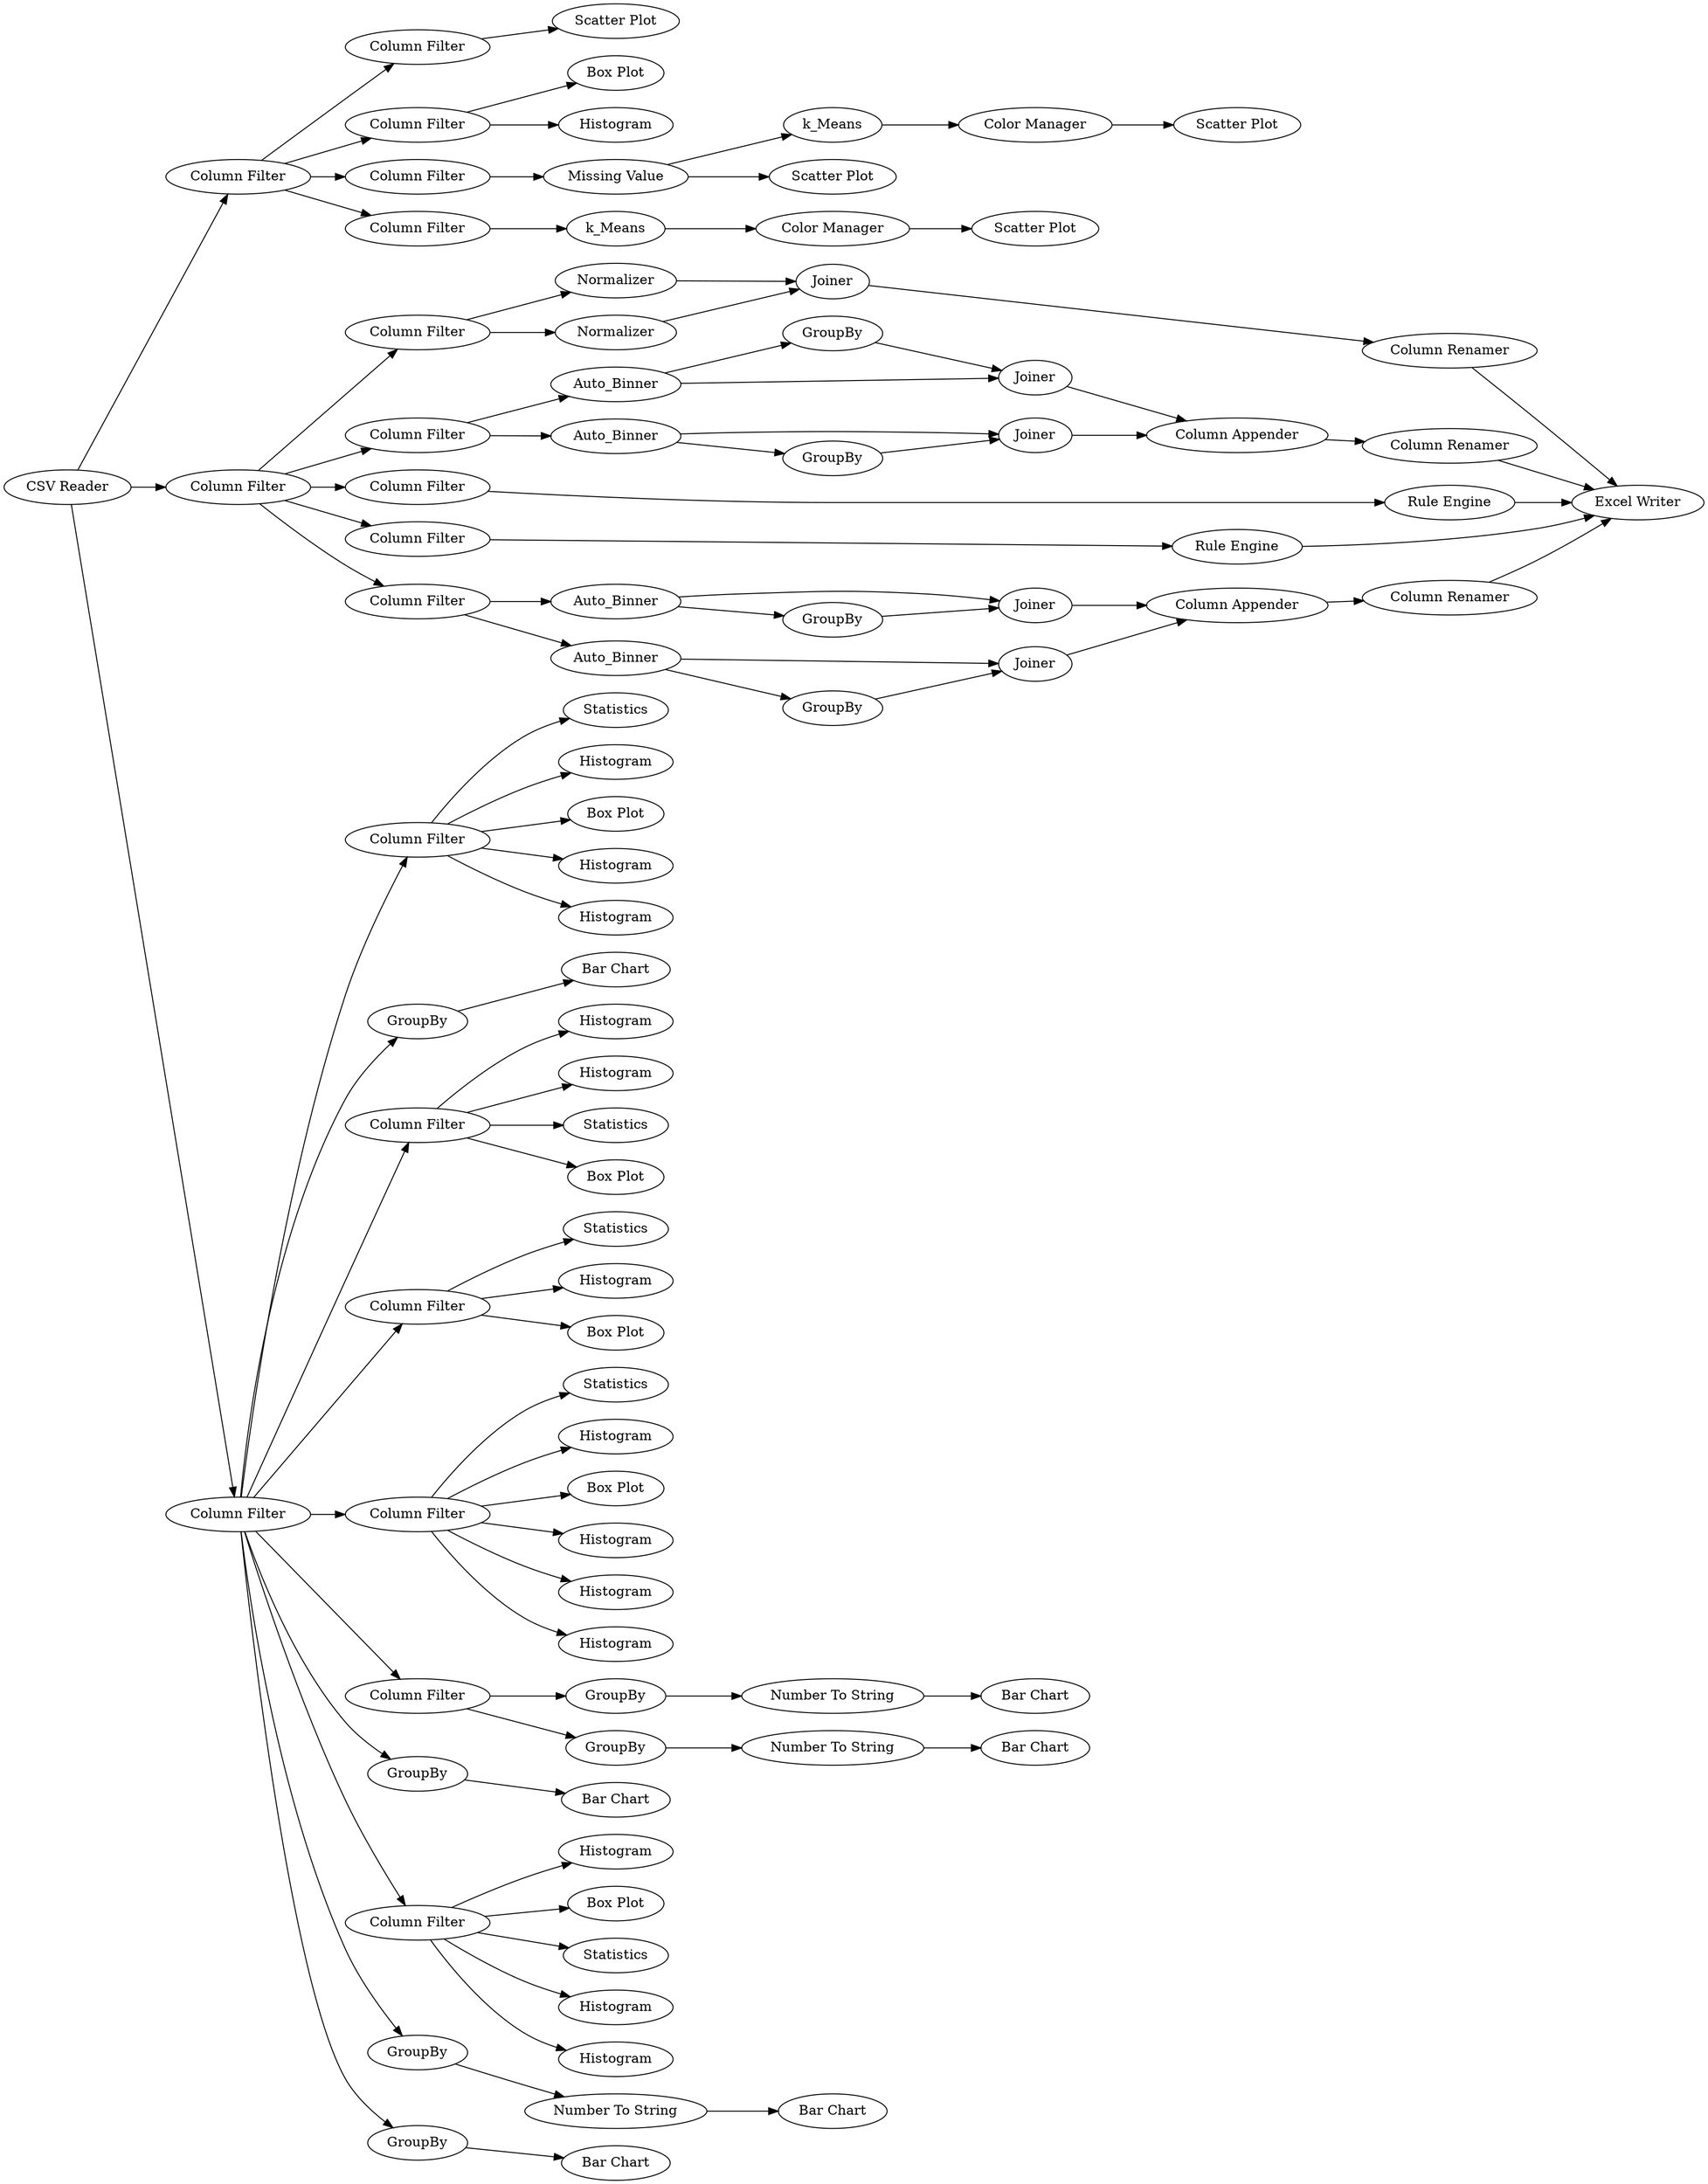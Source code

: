 digraph {
	"7636910822521244919_30" [label="Column Filter"]
	"7636910822521244919_121" [label="Scatter Plot"]
	"7636910822521244919_114" [label=k_Means]
	"7636910822521244919_51" [label="Column Filter"]
	"7636910822521244919_46" [label="Bar Chart"]
	"7636910822521244919_104" [label=Statistics]
	"7636910822521244919_52" [label=Statistics]
	"7636910822521244919_90" [label=Statistics]
	"7636910822521244919_20" [label="Column Filter"]
	"7636910822521244919_112" [label="Column Filter"]
	"7636910822521244919_91" [label=Histogram]
	"7636910822521244919_76" [label="Number To String"]
	"7636910822521244919_118" [label="Scatter Plot"]
	"7636910822521244919_27" [label=Joiner]
	"7636910822521244919_17" [label=Auto_Binner]
	"7636910822521244919_31" [label=Normalizer]
	"7636910822521244919_70" [label=Histogram]
	"7636910822521244919_85" [label=Histogram]
	"7636910822521244919_105" [label=Histogram]
	"7636910822521244919_93" [label=Histogram]
	"7636910822521244919_113" [label="Column Filter"]
	"7636910822521244919_50" [label=GroupBy]
	"7636910822521244919_36" [label="Column Filter"]
	"7636910822521244919_83" [label="Column Filter"]
	"7636910822521244919_26" [label=GroupBy]
	"7636910822521244919_92" [label="Box Plot"]
	"7636910822521244919_117" [label="Color Manager"]
	"7636910822521244919_116" [label="Scatter Plot"]
	"7636910822521244919_33" [label=Joiner]
	"7636910822521244919_103" [label="Column Filter"]
	"7636910822521244919_100" [label="Column Filter"]
	"7636910822521244919_44" [label="Column Renamer"]
	"7636910822521244919_22" [label=Joiner]
	"7636910822521244919_40" [label="Column Appender"]
	"7636910822521244919_82" [label=Histogram]
	"7636910822521244919_48" [label="Bar Chart"]
	"7636910822521244919_21" [label=GroupBy]
	"7636910822521244919_98" [label="Box Plot"]
	"7636910822521244919_3" [label="CSV Reader"]
	"7636910822521244919_119" [label="Scatter Plot"]
	"7636910822521244919_41" [label="Excel Writer"]
	"7636910822521244919_54" [label="Box Plot"]
	"7636910822521244919_24" [label=Joiner]
	"7636910822521244919_115" [label="Missing Value"]
	"7636910822521244919_89" [label="Column Filter"]
	"7636910822521244919_96" [label=Statistics]
	"7636910822521244919_120" [label="Color Manager"]
	"7636910822521244919_101" [label="Column Filter"]
	"7636910822521244919_106" [label="Column Filter"]
	"7636910822521244919_75" [label="Bar Chart"]
	"7636910822521244919_94" [label=Histogram]
	"7636910822521244919_77" [label="Bar Chart"]
	"7636910822521244919_78" [label="Number To String"]
	"7636910822521244919_42" [label="Column Renamer"]
	"7636910822521244919_111" [label="Column Filter"]
	"7636910822521244919_69" [label=Histogram]
	"7636910822521244919_64" [label=GroupBy]
	"7636910822521244919_35" [label="Rule Engine"]
	"7636910822521244919_87" [label=Histogram]
	"7636910822521244919_25" [label=Joiner]
	"7636910822521244919_84" [label=Statistics]
	"7636910822521244919_102" [label="Box Plot"]
	"7636910822521244919_47" [label="Number To String"]
	"7636910822521244919_107" [label="Box Plot"]
	"7636910822521244919_16" [label=Auto_Binner]
	"7636910822521244919_32" [label=Normalizer]
	"7636910822521244919_53" [label=Histogram]
	"7636910822521244919_95" [label="Column Filter"]
	"7636910822521244919_45" [label=GroupBy]
	"7636910822521244919_97" [label=Histogram]
	"7636910822521244919_28" [label=GroupBy]
	"7636910822521244919_39" [label="Column Appender"]
	"7636910822521244919_19" [label=Auto_Binner]
	"7636910822521244919_109" [label="Column Filter"]
	"7636910822521244919_34" [label="Column Filter"]
	"7636910822521244919_43" [label="Column Renamer"]
	"7636910822521244919_4" [label="Column Filter"]
	"7636910822521244919_74" [label=GroupBy]
	"7636910822521244919_99" [label=Histogram]
	"7636910822521244919_88" [label=Histogram]
	"7636910822521244919_110" [label=k_Means]
	"7636910822521244919_63" [label="Bar Chart"]
	"7636910822521244919_108" [label=Histogram]
	"7636910822521244919_80" [label="Bar Chart"]
	"7636910822521244919_18" [label=Auto_Binner]
	"7636910822521244919_37" [label="Rule Engine"]
	"7636910822521244919_15" [label="Column Filter"]
	"7636910822521244919_79" [label=GroupBy]
	"7636910822521244919_72" [label=GroupBy]
	"7636910822521244919_23" [label=GroupBy]
	"7636910822521244919_86" [label="Box Plot"]
	"7636910822521244919_95" -> "7636910822521244919_96"
	"7636910822521244919_72" -> "7636910822521244919_76"
	"7636910822521244919_89" -> "7636910822521244919_88"
	"7636910822521244919_47" -> "7636910822521244919_46"
	"7636910822521244919_100" -> "7636910822521244919_34"
	"7636910822521244919_30" -> "7636910822521244919_32"
	"7636910822521244919_4" -> "7636910822521244919_89"
	"7636910822521244919_89" -> "7636910822521244919_87"
	"7636910822521244919_4" -> "7636910822521244919_51"
	"7636910822521244919_76" -> "7636910822521244919_75"
	"7636910822521244919_83" -> "7636910822521244919_86"
	"7636910822521244919_4" -> "7636910822521244919_95"
	"7636910822521244919_113" -> "7636910822521244919_106"
	"7636910822521244919_51" -> "7636910822521244919_54"
	"7636910822521244919_4" -> "7636910822521244919_64"
	"7636910822521244919_23" -> "7636910822521244919_24"
	"7636910822521244919_103" -> "7636910822521244919_102"
	"7636910822521244919_79" -> "7636910822521244919_80"
	"7636910822521244919_30" -> "7636910822521244919_31"
	"7636910822521244919_106" -> "7636910822521244919_108"
	"7636910822521244919_83" -> "7636910822521244919_85"
	"7636910822521244919_16" -> "7636910822521244919_21"
	"7636910822521244919_4" -> "7636910822521244919_45"
	"7636910822521244919_89" -> "7636910822521244919_90"
	"7636910822521244919_51" -> "7636910822521244919_70"
	"7636910822521244919_4" -> "7636910822521244919_101"
	"7636910822521244919_78" -> "7636910822521244919_77"
	"7636910822521244919_39" -> "7636910822521244919_42"
	"7636910822521244919_113" -> "7636910822521244919_112"
	"7636910822521244919_117" -> "7636910822521244919_118"
	"7636910822521244919_15" -> "7636910822521244919_16"
	"7636910822521244919_89" -> "7636910822521244919_99"
	"7636910822521244919_17" -> "7636910822521244919_25"
	"7636910822521244919_95" -> "7636910822521244919_97"
	"7636910822521244919_95" -> "7636910822521244919_98"
	"7636910822521244919_51" -> "7636910822521244919_52"
	"7636910822521244919_64" -> "7636910822521244919_63"
	"7636910822521244919_37" -> "7636910822521244919_41"
	"7636910822521244919_26" -> "7636910822521244919_25"
	"7636910822521244919_89" -> "7636910822521244919_92"
	"7636910822521244919_95" -> "7636910822521244919_94"
	"7636910822521244919_95" -> "7636910822521244919_93"
	"7636910822521244919_114" -> "7636910822521244919_117"
	"7636910822521244919_111" -> "7636910822521244919_115"
	"7636910822521244919_3" -> "7636910822521244919_100"
	"7636910822521244919_15" -> "7636910822521244919_19"
	"7636910822521244919_115" -> "7636910822521244919_116"
	"7636910822521244919_22" -> "7636910822521244919_39"
	"7636910822521244919_36" -> "7636910822521244919_37"
	"7636910822521244919_43" -> "7636910822521244919_41"
	"7636910822521244919_89" -> "7636910822521244919_91"
	"7636910822521244919_103" -> "7636910822521244919_104"
	"7636910822521244919_115" -> "7636910822521244919_114"
	"7636910822521244919_44" -> "7636910822521244919_41"
	"7636910822521244919_106" -> "7636910822521244919_107"
	"7636910822521244919_100" -> "7636910822521244919_20"
	"7636910822521244919_27" -> "7636910822521244919_40"
	"7636910822521244919_101" -> "7636910822521244919_72"
	"7636910822521244919_40" -> "7636910822521244919_43"
	"7636910822521244919_120" -> "7636910822521244919_119"
	"7636910822521244919_4" -> "7636910822521244919_50"
	"7636910822521244919_51" -> "7636910822521244919_53"
	"7636910822521244919_20" -> "7636910822521244919_18"
	"7636910822521244919_3" -> "7636910822521244919_113"
	"7636910822521244919_45" -> "7636910822521244919_47"
	"7636910822521244919_17" -> "7636910822521244919_26"
	"7636910822521244919_4" -> "7636910822521244919_103"
	"7636910822521244919_101" -> "7636910822521244919_74"
	"7636910822521244919_113" -> "7636910822521244919_111"
	"7636910822521244919_83" -> "7636910822521244919_82"
	"7636910822521244919_3" -> "7636910822521244919_4"
	"7636910822521244919_4" -> "7636910822521244919_79"
	"7636910822521244919_31" -> "7636910822521244919_33"
	"7636910822521244919_42" -> "7636910822521244919_41"
	"7636910822521244919_35" -> "7636910822521244919_41"
	"7636910822521244919_100" -> "7636910822521244919_30"
	"7636910822521244919_50" -> "7636910822521244919_48"
	"7636910822521244919_113" -> "7636910822521244919_109"
	"7636910822521244919_21" -> "7636910822521244919_22"
	"7636910822521244919_100" -> "7636910822521244919_36"
	"7636910822521244919_83" -> "7636910822521244919_84"
	"7636910822521244919_18" -> "7636910822521244919_28"
	"7636910822521244919_20" -> "7636910822521244919_17"
	"7636910822521244919_16" -> "7636910822521244919_22"
	"7636910822521244919_4" -> "7636910822521244919_83"
	"7636910822521244919_74" -> "7636910822521244919_78"
	"7636910822521244919_24" -> "7636910822521244919_39"
	"7636910822521244919_18" -> "7636910822521244919_27"
	"7636910822521244919_109" -> "7636910822521244919_110"
	"7636910822521244919_28" -> "7636910822521244919_27"
	"7636910822521244919_100" -> "7636910822521244919_15"
	"7636910822521244919_19" -> "7636910822521244919_23"
	"7636910822521244919_34" -> "7636910822521244919_35"
	"7636910822521244919_19" -> "7636910822521244919_24"
	"7636910822521244919_25" -> "7636910822521244919_40"
	"7636910822521244919_51" -> "7636910822521244919_69"
	"7636910822521244919_110" -> "7636910822521244919_120"
	"7636910822521244919_33" -> "7636910822521244919_44"
	"7636910822521244919_103" -> "7636910822521244919_105"
	"7636910822521244919_32" -> "7636910822521244919_33"
	"7636910822521244919_112" -> "7636910822521244919_121"
	rankdir=LR
}
